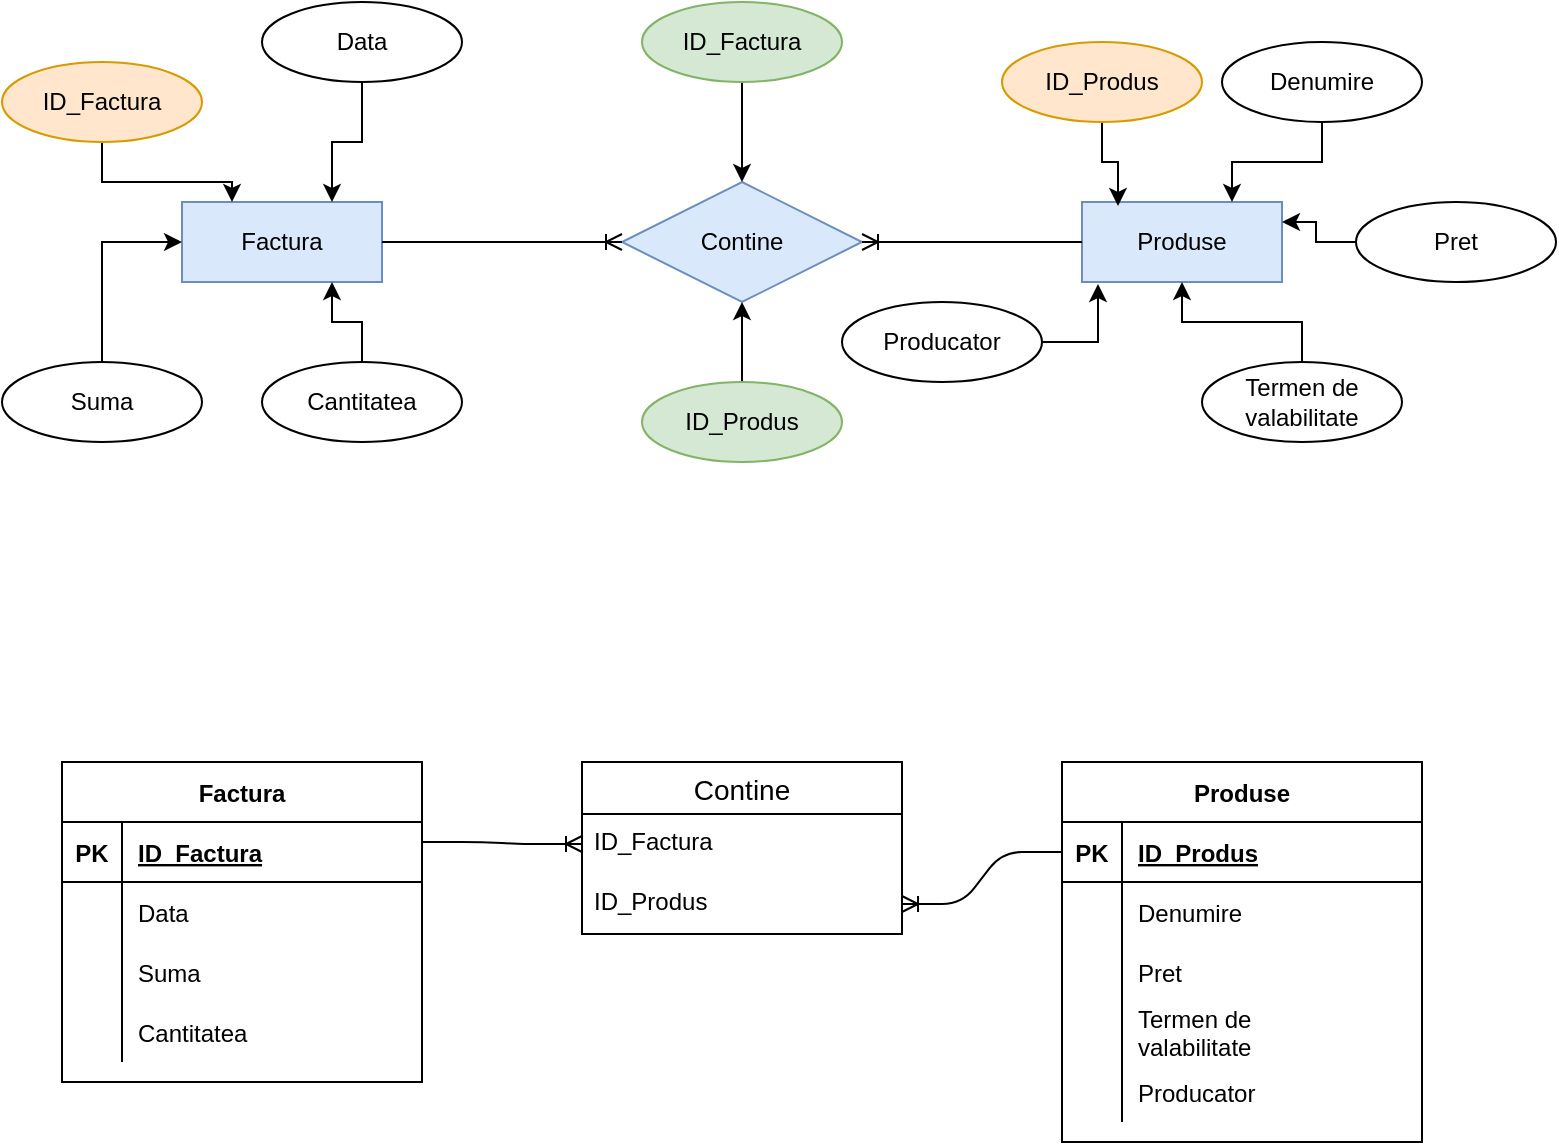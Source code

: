 <mxfile version="14.5.1" type="device"><diagram id="0KeCO17n5_SKujIh3lDQ" name="Page-1"><mxGraphModel dx="852" dy="494" grid="1" gridSize="10" guides="1" tooltips="1" connect="1" arrows="1" fold="1" page="1" pageScale="1" pageWidth="827" pageHeight="1169" math="0" shadow="0"><root><mxCell id="0"/><mxCell id="1" parent="0"/><mxCell id="3cXTXwn8Av1UXpntBBJU-1" value="Factura" style="whiteSpace=wrap;html=1;align=center;fillColor=#dae8fc;strokeColor=#6c8ebf;" parent="1" vertex="1"><mxGeometry x="140" y="160" width="100" height="40" as="geometry"/></mxCell><mxCell id="3cXTXwn8Av1UXpntBBJU-2" value="Produse" style="whiteSpace=wrap;html=1;align=center;fillColor=#dae8fc;strokeColor=#6c8ebf;" parent="1" vertex="1"><mxGeometry x="590" y="160" width="100" height="40" as="geometry"/></mxCell><mxCell id="3cXTXwn8Av1UXpntBBJU-3" value="Contine" style="shape=rhombus;perimeter=rhombusPerimeter;whiteSpace=wrap;html=1;align=center;fillColor=#dae8fc;strokeColor=#6c8ebf;" parent="1" vertex="1"><mxGeometry x="360" y="150" width="120" height="60" as="geometry"/></mxCell><mxCell id="3cXTXwn8Av1UXpntBBJU-4" value="Contine" style="swimlane;fontStyle=0;childLayout=stackLayout;horizontal=1;startSize=26;horizontalStack=0;resizeParent=1;resizeParentMax=0;resizeLast=0;collapsible=1;marginBottom=0;align=center;fontSize=14;" parent="1" vertex="1"><mxGeometry x="340" y="440" width="160" height="86" as="geometry"/></mxCell><mxCell id="3cXTXwn8Av1UXpntBBJU-5" value="ID_Factura" style="text;strokeColor=none;fillColor=none;spacingLeft=4;spacingRight=4;overflow=hidden;rotatable=0;points=[[0,0.5],[1,0.5]];portConstraint=eastwest;fontSize=12;" parent="3cXTXwn8Av1UXpntBBJU-4" vertex="1"><mxGeometry y="26" width="160" height="30" as="geometry"/></mxCell><mxCell id="3cXTXwn8Av1UXpntBBJU-6" value="ID_Produs" style="text;strokeColor=none;fillColor=none;spacingLeft=4;spacingRight=4;overflow=hidden;rotatable=0;points=[[0,0.5],[1,0.5]];portConstraint=eastwest;fontSize=12;" parent="3cXTXwn8Av1UXpntBBJU-4" vertex="1"><mxGeometry y="56" width="160" height="30" as="geometry"/></mxCell><mxCell id="3cXTXwn8Av1UXpntBBJU-7" value="Produse" style="shape=table;startSize=30;container=1;collapsible=1;childLayout=tableLayout;fixedRows=1;rowLines=0;fontStyle=1;align=center;resizeLast=1;" parent="1" vertex="1"><mxGeometry x="580" y="440" width="180" height="190" as="geometry"/></mxCell><mxCell id="3cXTXwn8Av1UXpntBBJU-8" value="" style="shape=partialRectangle;collapsible=0;dropTarget=0;pointerEvents=0;fillColor=none;top=0;left=0;bottom=1;right=0;points=[[0,0.5],[1,0.5]];portConstraint=eastwest;" parent="3cXTXwn8Av1UXpntBBJU-7" vertex="1"><mxGeometry y="30" width="180" height="30" as="geometry"/></mxCell><mxCell id="3cXTXwn8Av1UXpntBBJU-9" value="PK" style="shape=partialRectangle;connectable=0;fillColor=none;top=0;left=0;bottom=0;right=0;fontStyle=1;overflow=hidden;" parent="3cXTXwn8Av1UXpntBBJU-8" vertex="1"><mxGeometry width="30" height="30" as="geometry"/></mxCell><mxCell id="3cXTXwn8Av1UXpntBBJU-10" value="ID_Produs" style="shape=partialRectangle;connectable=0;fillColor=none;top=0;left=0;bottom=0;right=0;align=left;spacingLeft=6;fontStyle=5;overflow=hidden;" parent="3cXTXwn8Av1UXpntBBJU-8" vertex="1"><mxGeometry x="30" width="150" height="30" as="geometry"/></mxCell><mxCell id="3cXTXwn8Av1UXpntBBJU-11" value="" style="shape=partialRectangle;collapsible=0;dropTarget=0;pointerEvents=0;fillColor=none;top=0;left=0;bottom=0;right=0;points=[[0,0.5],[1,0.5]];portConstraint=eastwest;" parent="3cXTXwn8Av1UXpntBBJU-7" vertex="1"><mxGeometry y="60" width="180" height="30" as="geometry"/></mxCell><mxCell id="3cXTXwn8Av1UXpntBBJU-12" value="" style="shape=partialRectangle;connectable=0;fillColor=none;top=0;left=0;bottom=0;right=0;editable=1;overflow=hidden;" parent="3cXTXwn8Av1UXpntBBJU-11" vertex="1"><mxGeometry width="30" height="30" as="geometry"/></mxCell><mxCell id="3cXTXwn8Av1UXpntBBJU-13" value="Denumire" style="shape=partialRectangle;connectable=0;fillColor=none;top=0;left=0;bottom=0;right=0;align=left;spacingLeft=6;overflow=hidden;" parent="3cXTXwn8Av1UXpntBBJU-11" vertex="1"><mxGeometry x="30" width="150" height="30" as="geometry"/></mxCell><mxCell id="3cXTXwn8Av1UXpntBBJU-14" value="" style="shape=partialRectangle;collapsible=0;dropTarget=0;pointerEvents=0;fillColor=none;top=0;left=0;bottom=0;right=0;points=[[0,0.5],[1,0.5]];portConstraint=eastwest;" parent="3cXTXwn8Av1UXpntBBJU-7" vertex="1"><mxGeometry y="90" width="180" height="30" as="geometry"/></mxCell><mxCell id="3cXTXwn8Av1UXpntBBJU-15" value="" style="shape=partialRectangle;connectable=0;fillColor=none;top=0;left=0;bottom=0;right=0;editable=1;overflow=hidden;" parent="3cXTXwn8Av1UXpntBBJU-14" vertex="1"><mxGeometry width="30" height="30" as="geometry"/></mxCell><mxCell id="3cXTXwn8Av1UXpntBBJU-16" value="Pret" style="shape=partialRectangle;connectable=0;fillColor=none;top=0;left=0;bottom=0;right=0;align=left;spacingLeft=6;overflow=hidden;" parent="3cXTXwn8Av1UXpntBBJU-14" vertex="1"><mxGeometry x="30" width="150" height="30" as="geometry"/></mxCell><mxCell id="3cXTXwn8Av1UXpntBBJU-17" value="" style="shape=partialRectangle;collapsible=0;dropTarget=0;pointerEvents=0;fillColor=none;top=0;left=0;bottom=0;right=0;points=[[0,0.5],[1,0.5]];portConstraint=eastwest;" parent="3cXTXwn8Av1UXpntBBJU-7" vertex="1"><mxGeometry y="120" width="180" height="30" as="geometry"/></mxCell><mxCell id="3cXTXwn8Av1UXpntBBJU-18" value="" style="shape=partialRectangle;connectable=0;fillColor=none;top=0;left=0;bottom=0;right=0;editable=1;overflow=hidden;" parent="3cXTXwn8Av1UXpntBBJU-17" vertex="1"><mxGeometry width="30" height="30" as="geometry"/></mxCell><mxCell id="3cXTXwn8Av1UXpntBBJU-19" value="Termen de &#10;valabilitate" style="shape=partialRectangle;connectable=0;fillColor=none;top=0;left=0;bottom=0;right=0;align=left;spacingLeft=6;overflow=hidden;" parent="3cXTXwn8Av1UXpntBBJU-17" vertex="1"><mxGeometry x="30" width="150" height="30" as="geometry"/></mxCell><mxCell id="3cXTXwn8Av1UXpntBBJU-20" value="" style="shape=partialRectangle;collapsible=0;dropTarget=0;pointerEvents=0;fillColor=none;top=0;left=0;bottom=0;right=0;points=[[0,0.5],[1,0.5]];portConstraint=eastwest;" parent="3cXTXwn8Av1UXpntBBJU-7" vertex="1"><mxGeometry y="150" width="180" height="30" as="geometry"/></mxCell><mxCell id="3cXTXwn8Av1UXpntBBJU-21" value="" style="shape=partialRectangle;connectable=0;fillColor=none;top=0;left=0;bottom=0;right=0;editable=1;overflow=hidden;" parent="3cXTXwn8Av1UXpntBBJU-20" vertex="1"><mxGeometry width="30" height="30" as="geometry"/></mxCell><mxCell id="3cXTXwn8Av1UXpntBBJU-22" value="Producator" style="shape=partialRectangle;connectable=0;fillColor=none;top=0;left=0;bottom=0;right=0;align=left;spacingLeft=6;overflow=hidden;" parent="3cXTXwn8Av1UXpntBBJU-20" vertex="1"><mxGeometry x="30" width="150" height="30" as="geometry"/></mxCell><mxCell id="3cXTXwn8Av1UXpntBBJU-23" style="edgeStyle=orthogonalEdgeStyle;rounded=0;orthogonalLoop=1;jettySize=auto;html=1;entryX=0.25;entryY=0;entryDx=0;entryDy=0;" parent="1" source="3cXTXwn8Av1UXpntBBJU-24" target="3cXTXwn8Av1UXpntBBJU-1" edge="1"><mxGeometry relative="1" as="geometry"/></mxCell><mxCell id="3cXTXwn8Av1UXpntBBJU-24" value="ID_Factura" style="ellipse;whiteSpace=wrap;html=1;align=center;fillColor=#ffe6cc;strokeColor=#d79b00;" parent="1" vertex="1"><mxGeometry x="50" y="90" width="100" height="40" as="geometry"/></mxCell><mxCell id="3cXTXwn8Av1UXpntBBJU-25" style="edgeStyle=orthogonalEdgeStyle;rounded=0;orthogonalLoop=1;jettySize=auto;html=1;entryX=0.18;entryY=0.05;entryDx=0;entryDy=0;entryPerimeter=0;" parent="1" source="3cXTXwn8Av1UXpntBBJU-26" target="3cXTXwn8Av1UXpntBBJU-2" edge="1"><mxGeometry relative="1" as="geometry"/></mxCell><mxCell id="3cXTXwn8Av1UXpntBBJU-26" value="ID_Produs" style="ellipse;whiteSpace=wrap;html=1;align=center;fillColor=#ffe6cc;strokeColor=#d79b00;" parent="1" vertex="1"><mxGeometry x="550" y="80" width="100" height="40" as="geometry"/></mxCell><mxCell id="3cXTXwn8Av1UXpntBBJU-27" style="edgeStyle=orthogonalEdgeStyle;rounded=0;orthogonalLoop=1;jettySize=auto;html=1;entryX=0.75;entryY=0;entryDx=0;entryDy=0;" parent="1" source="3cXTXwn8Av1UXpntBBJU-28" target="3cXTXwn8Av1UXpntBBJU-1" edge="1"><mxGeometry relative="1" as="geometry"/></mxCell><mxCell id="3cXTXwn8Av1UXpntBBJU-28" value="Data" style="ellipse;whiteSpace=wrap;html=1;align=center;" parent="1" vertex="1"><mxGeometry x="180" y="60" width="100" height="40" as="geometry"/></mxCell><mxCell id="3cXTXwn8Av1UXpntBBJU-29" style="edgeStyle=orthogonalEdgeStyle;rounded=0;orthogonalLoop=1;jettySize=auto;html=1;entryX=0.75;entryY=0;entryDx=0;entryDy=0;" parent="1" source="3cXTXwn8Av1UXpntBBJU-30" target="3cXTXwn8Av1UXpntBBJU-2" edge="1"><mxGeometry relative="1" as="geometry"/></mxCell><mxCell id="3cXTXwn8Av1UXpntBBJU-30" value="Denumire" style="ellipse;whiteSpace=wrap;html=1;align=center;" parent="1" vertex="1"><mxGeometry x="660" y="80" width="100" height="40" as="geometry"/></mxCell><mxCell id="3cXTXwn8Av1UXpntBBJU-31" style="edgeStyle=orthogonalEdgeStyle;rounded=0;orthogonalLoop=1;jettySize=auto;html=1;entryX=1;entryY=0.25;entryDx=0;entryDy=0;" parent="1" source="3cXTXwn8Av1UXpntBBJU-32" target="3cXTXwn8Av1UXpntBBJU-2" edge="1"><mxGeometry relative="1" as="geometry"/></mxCell><mxCell id="3cXTXwn8Av1UXpntBBJU-32" value="Pret" style="ellipse;whiteSpace=wrap;html=1;align=center;" parent="1" vertex="1"><mxGeometry x="727" y="160" width="100" height="40" as="geometry"/></mxCell><mxCell id="3cXTXwn8Av1UXpntBBJU-33" style="edgeStyle=orthogonalEdgeStyle;rounded=0;orthogonalLoop=1;jettySize=auto;html=1;entryX=0.5;entryY=1;entryDx=0;entryDy=0;" parent="1" source="3cXTXwn8Av1UXpntBBJU-34" target="3cXTXwn8Av1UXpntBBJU-2" edge="1"><mxGeometry relative="1" as="geometry"/></mxCell><mxCell id="3cXTXwn8Av1UXpntBBJU-34" value="Termen de valabilitate" style="ellipse;whiteSpace=wrap;html=1;align=center;" parent="1" vertex="1"><mxGeometry x="650" y="240" width="100" height="40" as="geometry"/></mxCell><mxCell id="3cXTXwn8Av1UXpntBBJU-35" style="edgeStyle=orthogonalEdgeStyle;rounded=0;orthogonalLoop=1;jettySize=auto;html=1;entryX=0.08;entryY=1.025;entryDx=0;entryDy=0;entryPerimeter=0;" parent="1" source="3cXTXwn8Av1UXpntBBJU-36" target="3cXTXwn8Av1UXpntBBJU-2" edge="1"><mxGeometry relative="1" as="geometry"/></mxCell><mxCell id="3cXTXwn8Av1UXpntBBJU-36" value="Producator" style="ellipse;whiteSpace=wrap;html=1;align=center;" parent="1" vertex="1"><mxGeometry x="470" y="210" width="100" height="40" as="geometry"/></mxCell><mxCell id="3cXTXwn8Av1UXpntBBJU-37" style="edgeStyle=orthogonalEdgeStyle;rounded=0;orthogonalLoop=1;jettySize=auto;html=1;entryX=0.5;entryY=0;entryDx=0;entryDy=0;" parent="1" source="3cXTXwn8Av1UXpntBBJU-38" target="3cXTXwn8Av1UXpntBBJU-3" edge="1"><mxGeometry relative="1" as="geometry"/></mxCell><mxCell id="3cXTXwn8Av1UXpntBBJU-38" value="ID_Factura" style="ellipse;whiteSpace=wrap;html=1;align=center;fillColor=#d5e8d4;strokeColor=#82b366;" parent="1" vertex="1"><mxGeometry x="370" y="60" width="100" height="40" as="geometry"/></mxCell><mxCell id="3cXTXwn8Av1UXpntBBJU-39" style="edgeStyle=orthogonalEdgeStyle;rounded=0;orthogonalLoop=1;jettySize=auto;html=1;entryX=0.5;entryY=1;entryDx=0;entryDy=0;" parent="1" source="3cXTXwn8Av1UXpntBBJU-40" target="3cXTXwn8Av1UXpntBBJU-3" edge="1"><mxGeometry relative="1" as="geometry"/></mxCell><mxCell id="3cXTXwn8Av1UXpntBBJU-40" value="ID_Produs" style="ellipse;whiteSpace=wrap;html=1;align=center;fillColor=#d5e8d4;strokeColor=#82b366;" parent="1" vertex="1"><mxGeometry x="370" y="250" width="100" height="40" as="geometry"/></mxCell><mxCell id="3cXTXwn8Av1UXpntBBJU-41" style="edgeStyle=orthogonalEdgeStyle;rounded=0;orthogonalLoop=1;jettySize=auto;html=1;entryX=0;entryY=0.5;entryDx=0;entryDy=0;" parent="1" source="3cXTXwn8Av1UXpntBBJU-42" target="3cXTXwn8Av1UXpntBBJU-1" edge="1"><mxGeometry relative="1" as="geometry"/></mxCell><mxCell id="3cXTXwn8Av1UXpntBBJU-42" value="Suma" style="ellipse;whiteSpace=wrap;html=1;align=center;" parent="1" vertex="1"><mxGeometry x="50" y="240" width="100" height="40" as="geometry"/></mxCell><mxCell id="3cXTXwn8Av1UXpntBBJU-43" value="" style="edgeStyle=entityRelationEdgeStyle;fontSize=12;html=1;endArrow=ERoneToMany;entryX=0;entryY=0.5;entryDx=0;entryDy=0;exitX=1;exitY=0.5;exitDx=0;exitDy=0;" parent="1" source="3cXTXwn8Av1UXpntBBJU-1" target="3cXTXwn8Av1UXpntBBJU-3" edge="1"><mxGeometry width="100" height="100" relative="1" as="geometry"><mxPoint x="250" y="300" as="sourcePoint"/><mxPoint x="350" y="200" as="targetPoint"/></mxGeometry></mxCell><mxCell id="3cXTXwn8Av1UXpntBBJU-44" value="Factura" style="shape=table;startSize=30;container=1;collapsible=1;childLayout=tableLayout;fixedRows=1;rowLines=0;fontStyle=1;align=center;resizeLast=1;" parent="1" vertex="1"><mxGeometry x="80" y="440" width="180" height="160" as="geometry"/></mxCell><mxCell id="3cXTXwn8Av1UXpntBBJU-45" value="" style="shape=partialRectangle;collapsible=0;dropTarget=0;pointerEvents=0;fillColor=none;top=0;left=0;bottom=1;right=0;points=[[0,0.5],[1,0.5]];portConstraint=eastwest;" parent="3cXTXwn8Av1UXpntBBJU-44" vertex="1"><mxGeometry y="30" width="180" height="30" as="geometry"/></mxCell><mxCell id="3cXTXwn8Av1UXpntBBJU-46" value="PK" style="shape=partialRectangle;connectable=0;fillColor=none;top=0;left=0;bottom=0;right=0;fontStyle=1;overflow=hidden;" parent="3cXTXwn8Av1UXpntBBJU-45" vertex="1"><mxGeometry width="30" height="30" as="geometry"/></mxCell><mxCell id="3cXTXwn8Av1UXpntBBJU-47" value="ID_Factura" style="shape=partialRectangle;connectable=0;fillColor=none;top=0;left=0;bottom=0;right=0;align=left;spacingLeft=6;fontStyle=5;overflow=hidden;" parent="3cXTXwn8Av1UXpntBBJU-45" vertex="1"><mxGeometry x="30" width="150" height="30" as="geometry"/></mxCell><mxCell id="3cXTXwn8Av1UXpntBBJU-48" value="" style="shape=partialRectangle;collapsible=0;dropTarget=0;pointerEvents=0;fillColor=none;top=0;left=0;bottom=0;right=0;points=[[0,0.5],[1,0.5]];portConstraint=eastwest;" parent="3cXTXwn8Av1UXpntBBJU-44" vertex="1"><mxGeometry y="60" width="180" height="30" as="geometry"/></mxCell><mxCell id="3cXTXwn8Av1UXpntBBJU-49" value="" style="shape=partialRectangle;connectable=0;fillColor=none;top=0;left=0;bottom=0;right=0;editable=1;overflow=hidden;" parent="3cXTXwn8Av1UXpntBBJU-48" vertex="1"><mxGeometry width="30" height="30" as="geometry"/></mxCell><mxCell id="3cXTXwn8Av1UXpntBBJU-50" value="Data" style="shape=partialRectangle;connectable=0;fillColor=none;top=0;left=0;bottom=0;right=0;align=left;spacingLeft=6;overflow=hidden;" parent="3cXTXwn8Av1UXpntBBJU-48" vertex="1"><mxGeometry x="30" width="150" height="30" as="geometry"/></mxCell><mxCell id="3cXTXwn8Av1UXpntBBJU-51" value="" style="shape=partialRectangle;collapsible=0;dropTarget=0;pointerEvents=0;fillColor=none;top=0;left=0;bottom=0;right=0;points=[[0,0.5],[1,0.5]];portConstraint=eastwest;" parent="3cXTXwn8Av1UXpntBBJU-44" vertex="1"><mxGeometry y="90" width="180" height="30" as="geometry"/></mxCell><mxCell id="3cXTXwn8Av1UXpntBBJU-52" value="" style="shape=partialRectangle;connectable=0;fillColor=none;top=0;left=0;bottom=0;right=0;editable=1;overflow=hidden;" parent="3cXTXwn8Av1UXpntBBJU-51" vertex="1"><mxGeometry width="30" height="30" as="geometry"/></mxCell><mxCell id="3cXTXwn8Av1UXpntBBJU-53" value="Suma" style="shape=partialRectangle;connectable=0;fillColor=none;top=0;left=0;bottom=0;right=0;align=left;spacingLeft=6;overflow=hidden;" parent="3cXTXwn8Av1UXpntBBJU-51" vertex="1"><mxGeometry x="30" width="150" height="30" as="geometry"/></mxCell><mxCell id="3cXTXwn8Av1UXpntBBJU-54" value="" style="shape=partialRectangle;collapsible=0;dropTarget=0;pointerEvents=0;fillColor=none;top=0;left=0;bottom=0;right=0;points=[[0,0.5],[1,0.5]];portConstraint=eastwest;" parent="3cXTXwn8Av1UXpntBBJU-44" vertex="1"><mxGeometry y="120" width="180" height="30" as="geometry"/></mxCell><mxCell id="3cXTXwn8Av1UXpntBBJU-55" value="" style="shape=partialRectangle;connectable=0;fillColor=none;top=0;left=0;bottom=0;right=0;editable=1;overflow=hidden;" parent="3cXTXwn8Av1UXpntBBJU-54" vertex="1"><mxGeometry width="30" height="30" as="geometry"/></mxCell><mxCell id="3cXTXwn8Av1UXpntBBJU-56" value="Cantitatea" style="shape=partialRectangle;connectable=0;fillColor=none;top=0;left=0;bottom=0;right=0;align=left;spacingLeft=6;overflow=hidden;" parent="3cXTXwn8Av1UXpntBBJU-54" vertex="1"><mxGeometry x="30" width="150" height="30" as="geometry"/></mxCell><mxCell id="3cXTXwn8Av1UXpntBBJU-57" style="edgeStyle=orthogonalEdgeStyle;rounded=0;orthogonalLoop=1;jettySize=auto;html=1;entryX=0.75;entryY=1;entryDx=0;entryDy=0;" parent="1" source="3cXTXwn8Av1UXpntBBJU-58" target="3cXTXwn8Av1UXpntBBJU-1" edge="1"><mxGeometry relative="1" as="geometry"/></mxCell><mxCell id="3cXTXwn8Av1UXpntBBJU-58" value="Cantitatea" style="ellipse;whiteSpace=wrap;html=1;align=center;" parent="1" vertex="1"><mxGeometry x="180" y="240" width="100" height="40" as="geometry"/></mxCell><mxCell id="3cXTXwn8Av1UXpntBBJU-59" value="" style="edgeStyle=entityRelationEdgeStyle;fontSize=12;html=1;endArrow=ERoneToMany;entryX=0;entryY=0.5;entryDx=0;entryDy=0;exitX=1;exitY=0.25;exitDx=0;exitDy=0;" parent="1" source="3cXTXwn8Av1UXpntBBJU-44" target="3cXTXwn8Av1UXpntBBJU-5" edge="1"><mxGeometry width="100" height="100" relative="1" as="geometry"><mxPoint x="220" y="390" as="sourcePoint"/><mxPoint x="340" y="390" as="targetPoint"/></mxGeometry></mxCell><mxCell id="3cXTXwn8Av1UXpntBBJU-60" value="" style="edgeStyle=entityRelationEdgeStyle;fontSize=12;html=1;endArrow=ERoneToMany;entryX=1;entryY=0.5;entryDx=0;entryDy=0;exitX=0;exitY=0.5;exitDx=0;exitDy=0;" parent="1" source="3cXTXwn8Av1UXpntBBJU-2" target="3cXTXwn8Av1UXpntBBJU-3" edge="1"><mxGeometry width="100" height="100" relative="1" as="geometry"><mxPoint x="430" y="209.5" as="sourcePoint"/><mxPoint x="550" y="209.5" as="targetPoint"/></mxGeometry></mxCell><mxCell id="3cXTXwn8Av1UXpntBBJU-61" value="" style="edgeStyle=entityRelationEdgeStyle;fontSize=12;html=1;endArrow=ERoneToMany;entryX=1;entryY=0.5;entryDx=0;entryDy=0;exitX=0;exitY=0.5;exitDx=0;exitDy=0;" parent="1" source="3cXTXwn8Av1UXpntBBJU-8" target="3cXTXwn8Av1UXpntBBJU-6" edge="1"><mxGeometry width="100" height="100" relative="1" as="geometry"><mxPoint x="490" y="370" as="sourcePoint"/><mxPoint x="610" y="370" as="targetPoint"/></mxGeometry></mxCell></root></mxGraphModel></diagram></mxfile>